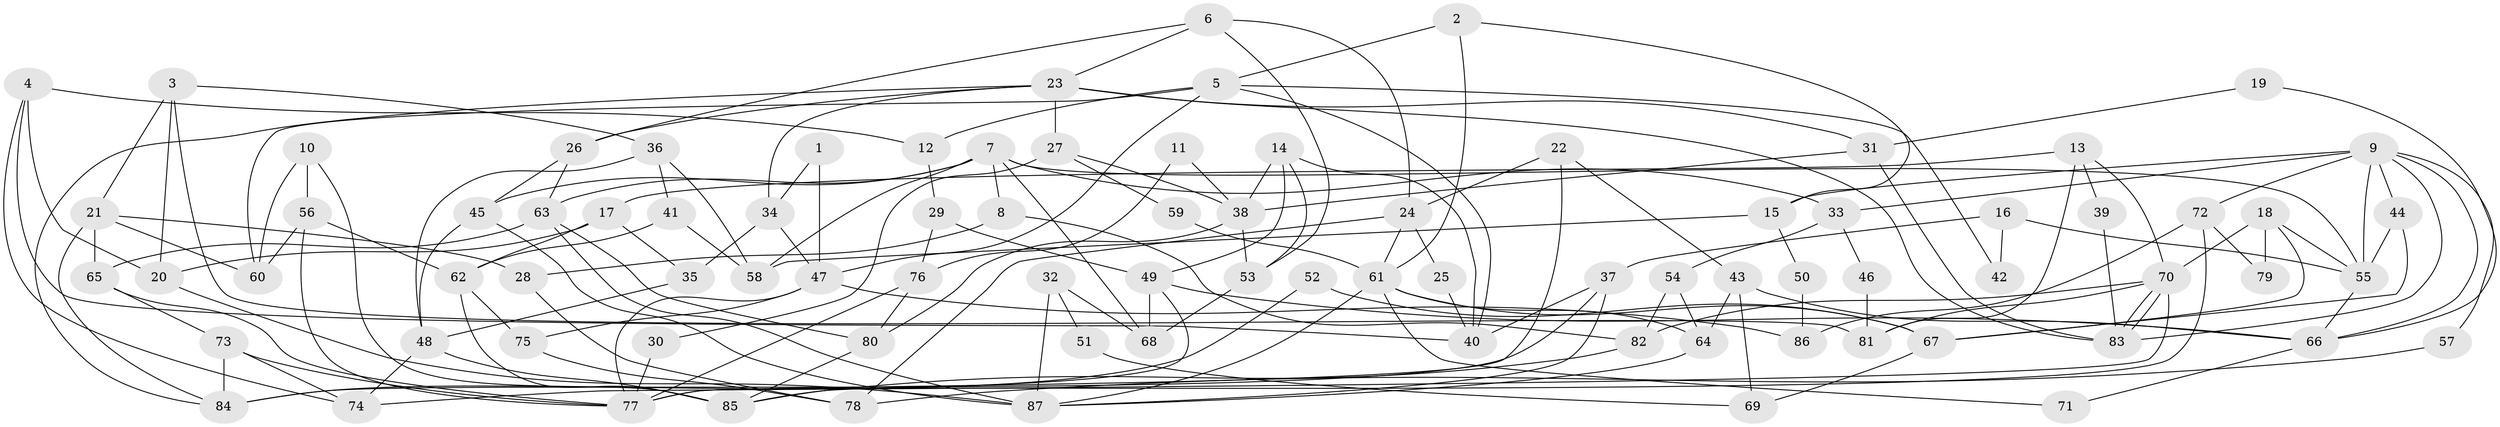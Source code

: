 // Generated by graph-tools (version 1.1) at 2025/15/03/09/25 04:15:06]
// undirected, 87 vertices, 174 edges
graph export_dot {
graph [start="1"]
  node [color=gray90,style=filled];
  1;
  2;
  3;
  4;
  5;
  6;
  7;
  8;
  9;
  10;
  11;
  12;
  13;
  14;
  15;
  16;
  17;
  18;
  19;
  20;
  21;
  22;
  23;
  24;
  25;
  26;
  27;
  28;
  29;
  30;
  31;
  32;
  33;
  34;
  35;
  36;
  37;
  38;
  39;
  40;
  41;
  42;
  43;
  44;
  45;
  46;
  47;
  48;
  49;
  50;
  51;
  52;
  53;
  54;
  55;
  56;
  57;
  58;
  59;
  60;
  61;
  62;
  63;
  64;
  65;
  66;
  67;
  68;
  69;
  70;
  71;
  72;
  73;
  74;
  75;
  76;
  77;
  78;
  79;
  80;
  81;
  82;
  83;
  84;
  85;
  86;
  87;
  1 -- 34;
  1 -- 47;
  2 -- 5;
  2 -- 15;
  2 -- 61;
  3 -- 36;
  3 -- 20;
  3 -- 21;
  3 -- 81;
  4 -- 74;
  4 -- 40;
  4 -- 12;
  4 -- 20;
  5 -- 60;
  5 -- 40;
  5 -- 12;
  5 -- 42;
  5 -- 47;
  6 -- 53;
  6 -- 26;
  6 -- 23;
  6 -- 24;
  7 -- 68;
  7 -- 45;
  7 -- 8;
  7 -- 33;
  7 -- 55;
  7 -- 58;
  7 -- 63;
  8 -- 82;
  8 -- 28;
  9 -- 55;
  9 -- 83;
  9 -- 15;
  9 -- 33;
  9 -- 44;
  9 -- 57;
  9 -- 66;
  9 -- 72;
  10 -- 85;
  10 -- 56;
  10 -- 60;
  11 -- 38;
  11 -- 76;
  12 -- 29;
  13 -- 17;
  13 -- 70;
  13 -- 39;
  13 -- 81;
  14 -- 49;
  14 -- 38;
  14 -- 40;
  14 -- 53;
  15 -- 58;
  15 -- 50;
  16 -- 37;
  16 -- 55;
  16 -- 42;
  17 -- 62;
  17 -- 20;
  17 -- 35;
  18 -- 67;
  18 -- 70;
  18 -- 55;
  18 -- 79;
  19 -- 66;
  19 -- 31;
  20 -- 87;
  21 -- 65;
  21 -- 28;
  21 -- 60;
  21 -- 84;
  22 -- 77;
  22 -- 24;
  22 -- 43;
  23 -- 84;
  23 -- 26;
  23 -- 27;
  23 -- 31;
  23 -- 34;
  23 -- 83;
  24 -- 61;
  24 -- 25;
  24 -- 78;
  25 -- 40;
  26 -- 63;
  26 -- 45;
  27 -- 38;
  27 -- 30;
  27 -- 59;
  28 -- 78;
  29 -- 49;
  29 -- 76;
  30 -- 77;
  31 -- 83;
  31 -- 38;
  32 -- 87;
  32 -- 68;
  32 -- 51;
  33 -- 46;
  33 -- 54;
  34 -- 47;
  34 -- 35;
  35 -- 48;
  36 -- 48;
  36 -- 58;
  36 -- 41;
  37 -- 84;
  37 -- 87;
  37 -- 40;
  38 -- 80;
  38 -- 53;
  39 -- 83;
  41 -- 62;
  41 -- 58;
  43 -- 66;
  43 -- 64;
  43 -- 69;
  44 -- 55;
  44 -- 67;
  45 -- 87;
  45 -- 48;
  46 -- 81;
  47 -- 77;
  47 -- 75;
  47 -- 86;
  48 -- 74;
  48 -- 85;
  49 -- 85;
  49 -- 66;
  49 -- 68;
  50 -- 86;
  51 -- 69;
  52 -- 67;
  52 -- 84;
  53 -- 68;
  54 -- 64;
  54 -- 82;
  55 -- 66;
  56 -- 62;
  56 -- 60;
  56 -- 77;
  57 -- 78;
  59 -- 61;
  61 -- 64;
  61 -- 67;
  61 -- 71;
  61 -- 87;
  62 -- 85;
  62 -- 75;
  63 -- 80;
  63 -- 65;
  63 -- 87;
  64 -- 87;
  65 -- 73;
  65 -- 77;
  66 -- 71;
  67 -- 69;
  70 -- 81;
  70 -- 83;
  70 -- 83;
  70 -- 74;
  70 -- 82;
  72 -- 77;
  72 -- 79;
  72 -- 86;
  73 -- 74;
  73 -- 77;
  73 -- 84;
  75 -- 78;
  76 -- 77;
  76 -- 80;
  80 -- 85;
  82 -- 85;
}
